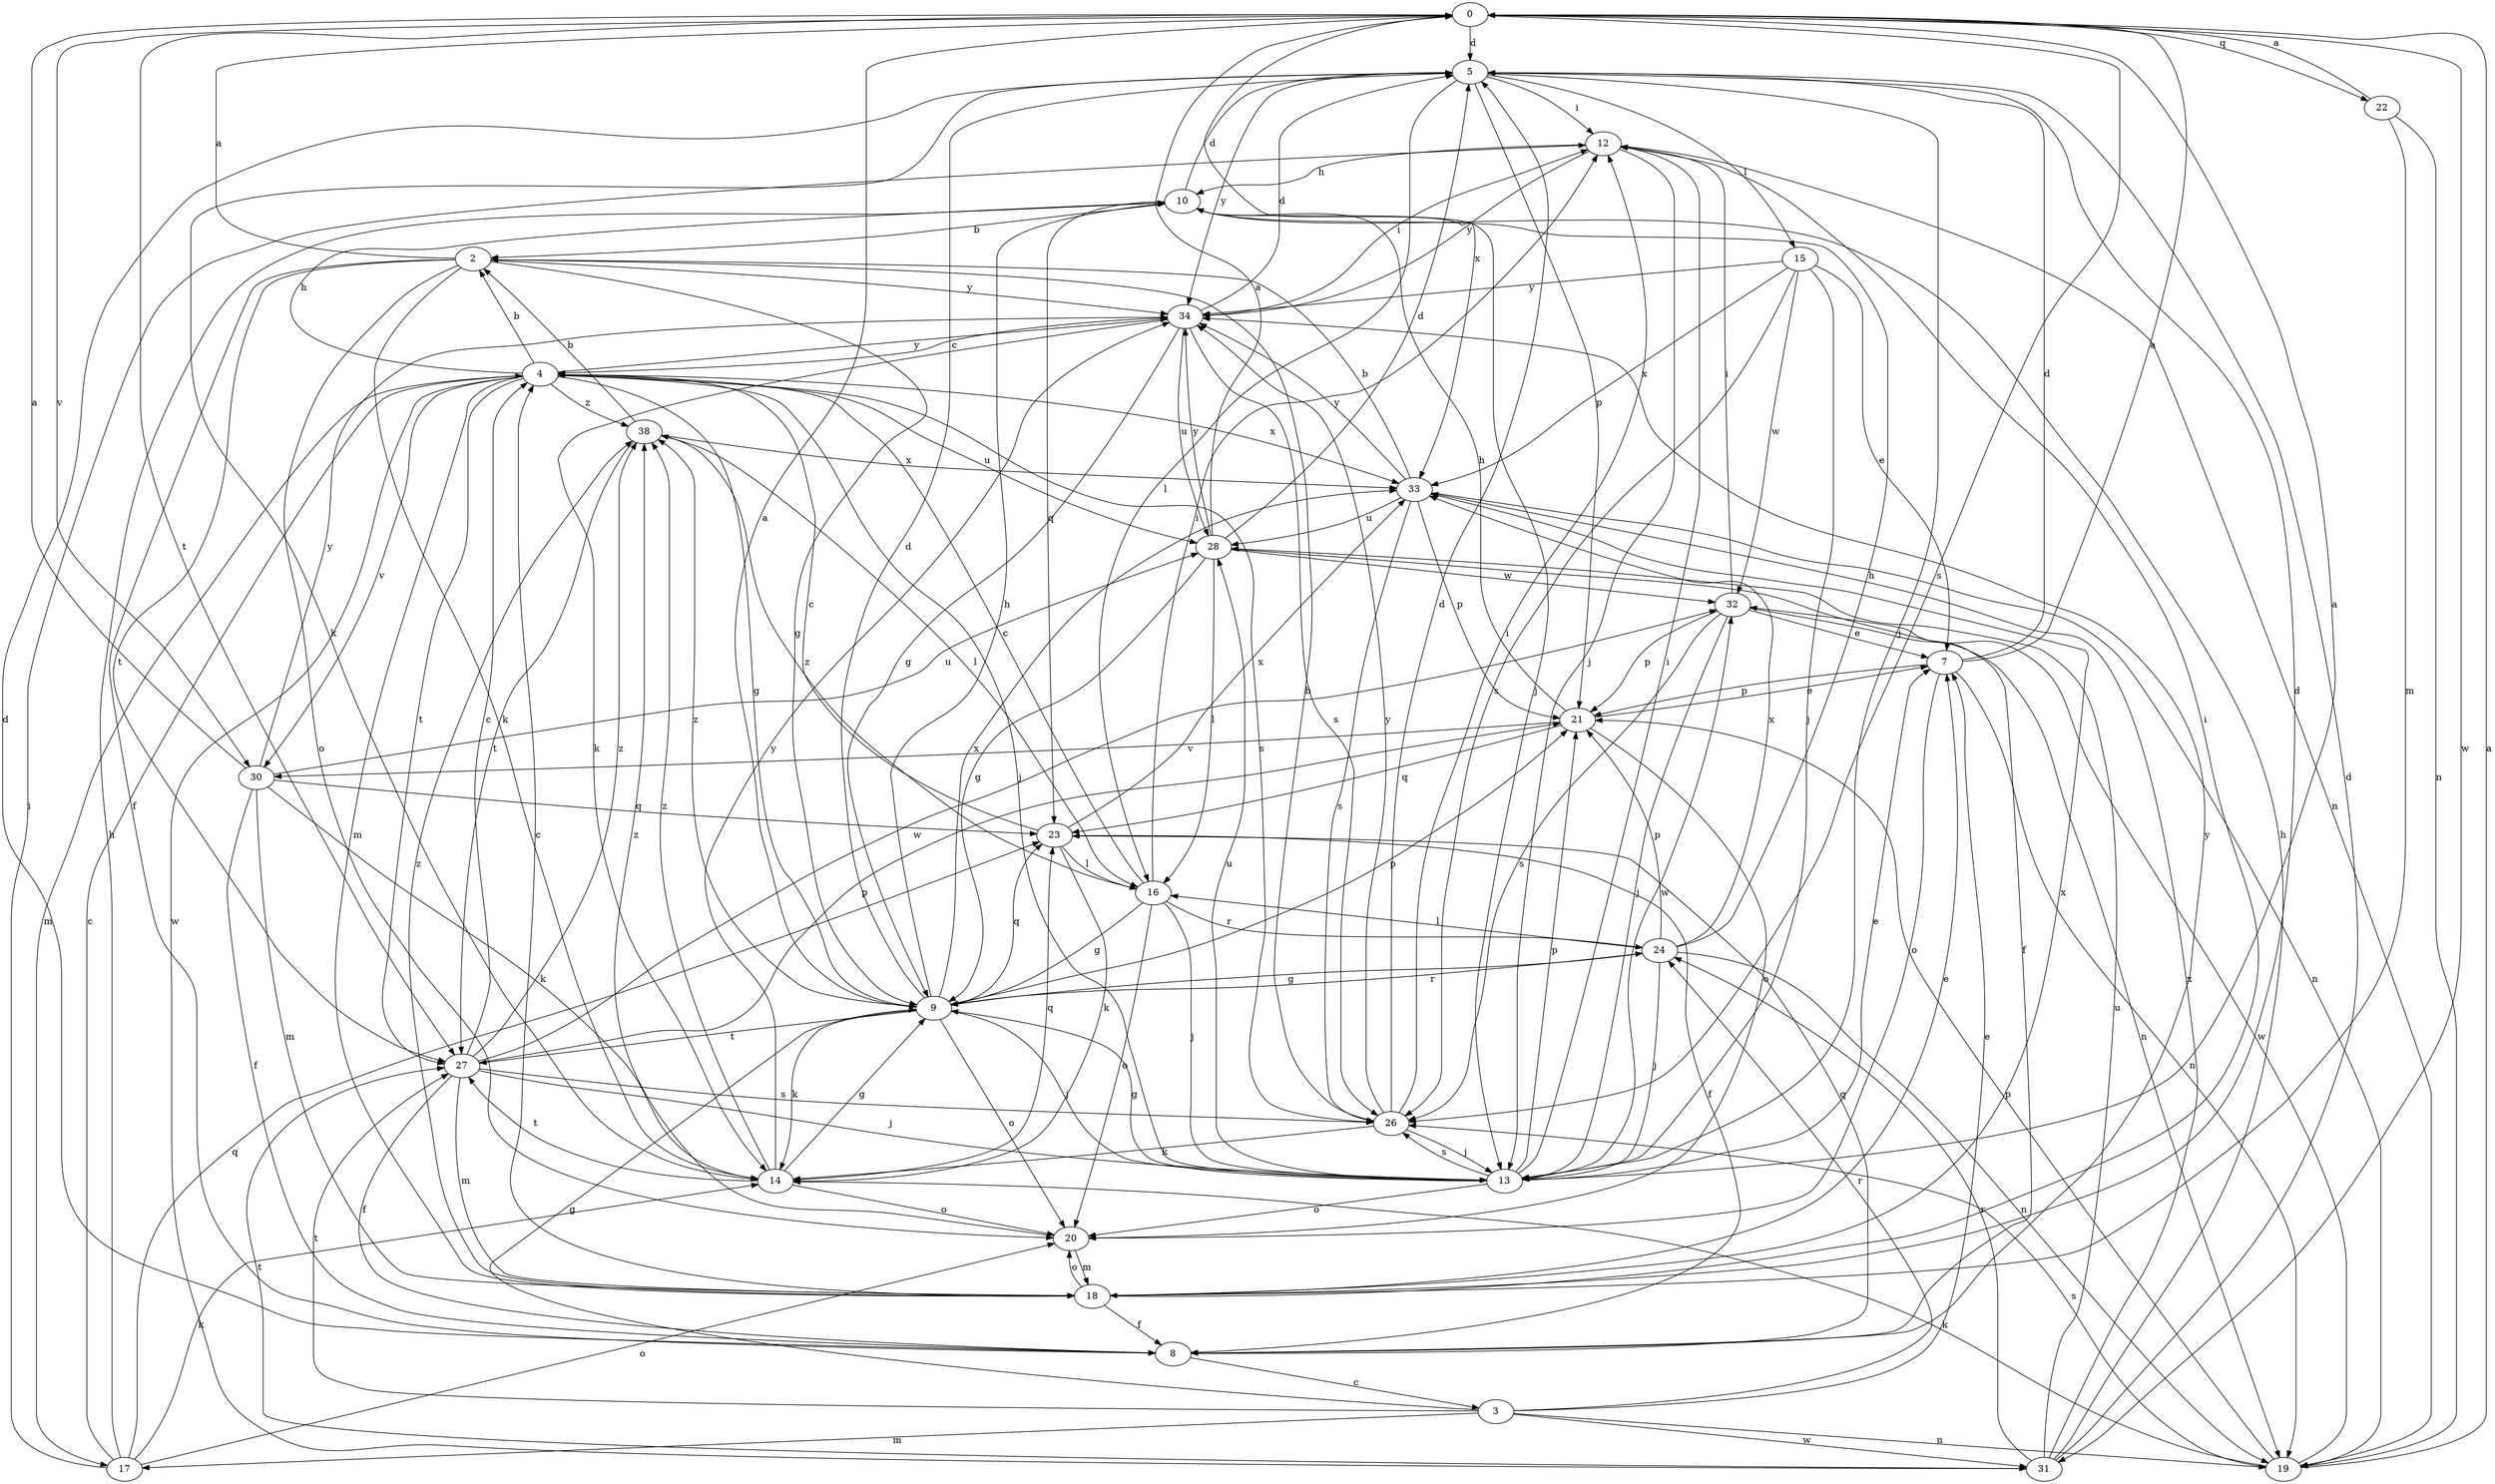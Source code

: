 strict digraph  {
0;
2;
3;
4;
5;
7;
8;
9;
10;
12;
13;
14;
15;
16;
17;
18;
19;
20;
21;
22;
23;
24;
26;
27;
28;
30;
31;
32;
33;
34;
38;
0 -> 5  [label=d];
0 -> 22  [label=q];
0 -> 26  [label=s];
0 -> 27  [label=t];
0 -> 30  [label=v];
0 -> 31  [label=w];
0 -> 33  [label=x];
2 -> 0  [label=a];
2 -> 8  [label=f];
2 -> 9  [label=g];
2 -> 14  [label=k];
2 -> 20  [label=o];
2 -> 27  [label=t];
2 -> 34  [label=y];
3 -> 7  [label=e];
3 -> 9  [label=g];
3 -> 17  [label=m];
3 -> 19  [label=n];
3 -> 24  [label=r];
3 -> 27  [label=t];
3 -> 31  [label=w];
4 -> 2  [label=b];
4 -> 9  [label=g];
4 -> 10  [label=h];
4 -> 13  [label=j];
4 -> 17  [label=m];
4 -> 18  [label=m];
4 -> 26  [label=s];
4 -> 27  [label=t];
4 -> 28  [label=u];
4 -> 30  [label=v];
4 -> 31  [label=w];
4 -> 33  [label=x];
4 -> 34  [label=y];
4 -> 38  [label=z];
5 -> 12  [label=i];
5 -> 13  [label=j];
5 -> 14  [label=k];
5 -> 15  [label=l];
5 -> 16  [label=l];
5 -> 21  [label=p];
5 -> 34  [label=y];
7 -> 0  [label=a];
7 -> 5  [label=d];
7 -> 19  [label=n];
7 -> 20  [label=o];
7 -> 21  [label=p];
8 -> 3  [label=c];
8 -> 5  [label=d];
8 -> 23  [label=q];
8 -> 34  [label=y];
9 -> 0  [label=a];
9 -> 5  [label=d];
9 -> 10  [label=h];
9 -> 13  [label=j];
9 -> 14  [label=k];
9 -> 20  [label=o];
9 -> 21  [label=p];
9 -> 23  [label=q];
9 -> 24  [label=r];
9 -> 27  [label=t];
9 -> 33  [label=x];
9 -> 38  [label=z];
10 -> 2  [label=b];
10 -> 5  [label=d];
10 -> 13  [label=j];
10 -> 23  [label=q];
12 -> 10  [label=h];
12 -> 13  [label=j];
12 -> 19  [label=n];
12 -> 34  [label=y];
13 -> 0  [label=a];
13 -> 7  [label=e];
13 -> 9  [label=g];
13 -> 12  [label=i];
13 -> 20  [label=o];
13 -> 21  [label=p];
13 -> 26  [label=s];
13 -> 28  [label=u];
13 -> 32  [label=w];
14 -> 9  [label=g];
14 -> 20  [label=o];
14 -> 23  [label=q];
14 -> 27  [label=t];
14 -> 34  [label=y];
14 -> 38  [label=z];
15 -> 7  [label=e];
15 -> 13  [label=j];
15 -> 26  [label=s];
15 -> 32  [label=w];
15 -> 33  [label=x];
15 -> 34  [label=y];
16 -> 4  [label=c];
16 -> 9  [label=g];
16 -> 12  [label=i];
16 -> 13  [label=j];
16 -> 20  [label=o];
16 -> 24  [label=r];
16 -> 38  [label=z];
17 -> 4  [label=c];
17 -> 10  [label=h];
17 -> 12  [label=i];
17 -> 14  [label=k];
17 -> 20  [label=o];
17 -> 23  [label=q];
18 -> 4  [label=c];
18 -> 5  [label=d];
18 -> 7  [label=e];
18 -> 8  [label=f];
18 -> 12  [label=i];
18 -> 20  [label=o];
18 -> 33  [label=x];
18 -> 38  [label=z];
19 -> 0  [label=a];
19 -> 14  [label=k];
19 -> 21  [label=p];
19 -> 26  [label=s];
19 -> 32  [label=w];
20 -> 18  [label=m];
20 -> 38  [label=z];
21 -> 7  [label=e];
21 -> 10  [label=h];
21 -> 20  [label=o];
21 -> 23  [label=q];
21 -> 30  [label=v];
22 -> 0  [label=a];
22 -> 18  [label=m];
22 -> 19  [label=n];
23 -> 4  [label=c];
23 -> 8  [label=f];
23 -> 14  [label=k];
23 -> 16  [label=l];
23 -> 33  [label=x];
24 -> 9  [label=g];
24 -> 10  [label=h];
24 -> 13  [label=j];
24 -> 16  [label=l];
24 -> 19  [label=n];
24 -> 21  [label=p];
24 -> 33  [label=x];
26 -> 2  [label=b];
26 -> 5  [label=d];
26 -> 12  [label=i];
26 -> 13  [label=j];
26 -> 14  [label=k];
26 -> 34  [label=y];
27 -> 4  [label=c];
27 -> 8  [label=f];
27 -> 13  [label=j];
27 -> 18  [label=m];
27 -> 21  [label=p];
27 -> 26  [label=s];
27 -> 32  [label=w];
27 -> 38  [label=z];
28 -> 0  [label=a];
28 -> 5  [label=d];
28 -> 8  [label=f];
28 -> 9  [label=g];
28 -> 16  [label=l];
28 -> 32  [label=w];
28 -> 34  [label=y];
30 -> 0  [label=a];
30 -> 8  [label=f];
30 -> 14  [label=k];
30 -> 18  [label=m];
30 -> 23  [label=q];
30 -> 28  [label=u];
30 -> 34  [label=y];
31 -> 5  [label=d];
31 -> 10  [label=h];
31 -> 24  [label=r];
31 -> 27  [label=t];
31 -> 28  [label=u];
31 -> 33  [label=x];
32 -> 7  [label=e];
32 -> 12  [label=i];
32 -> 13  [label=j];
32 -> 19  [label=n];
32 -> 21  [label=p];
32 -> 26  [label=s];
33 -> 2  [label=b];
33 -> 19  [label=n];
33 -> 21  [label=p];
33 -> 26  [label=s];
33 -> 28  [label=u];
33 -> 34  [label=y];
34 -> 4  [label=c];
34 -> 5  [label=d];
34 -> 9  [label=g];
34 -> 12  [label=i];
34 -> 14  [label=k];
34 -> 26  [label=s];
34 -> 28  [label=u];
38 -> 2  [label=b];
38 -> 16  [label=l];
38 -> 27  [label=t];
38 -> 33  [label=x];
}
